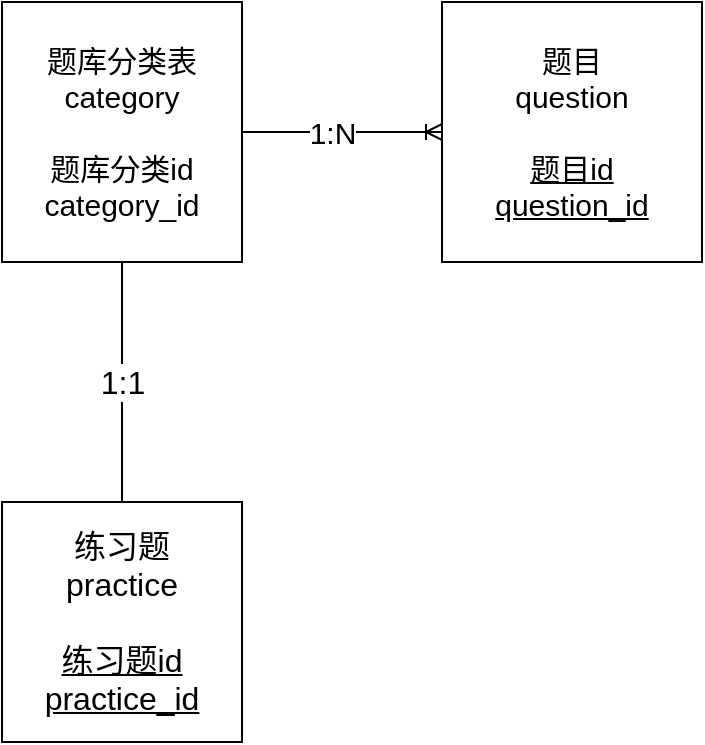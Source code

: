 <mxfile version="14.4.2" type="github">
  <diagram id="R2lEEEUBdFMjLlhIrx00" name="Page-1">
    <mxGraphModel dx="946" dy="613" grid="1" gridSize="10" guides="1" tooltips="1" connect="1" arrows="1" fold="1" page="1" pageScale="1" pageWidth="850" pageHeight="1100" math="0" shadow="0" extFonts="Permanent Marker^https://fonts.googleapis.com/css?family=Permanent+Marker">
      <root>
        <mxCell id="0" />
        <mxCell id="1" parent="0" />
        <mxCell id="poez0ldSHQT0EuFKXNPQ-9" value="题目&lt;br style=&quot;font-size: 15px;&quot;&gt;question&lt;br style=&quot;font-size: 15px;&quot;&gt;&lt;br style=&quot;font-size: 15px;&quot;&gt;&lt;u style=&quot;font-size: 15px;&quot;&gt;题目id&lt;br style=&quot;font-size: 15px;&quot;&gt;question_id&lt;/u&gt;" style="whiteSpace=wrap;html=1;align=center;fontSize=15;" vertex="1" parent="1">
          <mxGeometry x="450" y="150" width="130" height="130" as="geometry" />
        </mxCell>
        <mxCell id="poez0ldSHQT0EuFKXNPQ-10" value="题库分类表&lt;br style=&quot;font-size: 15px;&quot;&gt;category&lt;br style=&quot;font-size: 15px;&quot;&gt;&lt;br style=&quot;font-size: 15px;&quot;&gt;题库分类id&lt;br style=&quot;font-size: 15px;&quot;&gt;category_id" style="whiteSpace=wrap;html=1;align=center;fontSize=15;" vertex="1" parent="1">
          <mxGeometry x="230" y="150" width="120" height="130" as="geometry" />
        </mxCell>
        <mxCell id="poez0ldSHQT0EuFKXNPQ-12" value="练习题&lt;br style=&quot;font-size: 16px;&quot;&gt;practice&lt;br style=&quot;font-size: 16px;&quot;&gt;&lt;br style=&quot;font-size: 16px;&quot;&gt;&lt;u style=&quot;font-size: 16px;&quot;&gt;练习题id&lt;br style=&quot;font-size: 16px;&quot;&gt;practice_id&lt;/u&gt;" style="whiteSpace=wrap;html=1;align=center;fontSize=16;" vertex="1" parent="1">
          <mxGeometry x="230" y="400" width="120" height="120" as="geometry" />
        </mxCell>
        <mxCell id="poez0ldSHQT0EuFKXNPQ-13" value="" style="edgeStyle=entityRelationEdgeStyle;fontSize=12;html=1;endArrow=ERoneToMany;entryX=0;entryY=0.5;entryDx=0;entryDy=0;" edge="1" parent="1" source="poez0ldSHQT0EuFKXNPQ-10" target="poez0ldSHQT0EuFKXNPQ-9">
          <mxGeometry width="100" height="100" relative="1" as="geometry">
            <mxPoint x="400" y="410" as="sourcePoint" />
            <mxPoint x="500" y="310" as="targetPoint" />
          </mxGeometry>
        </mxCell>
        <mxCell id="poez0ldSHQT0EuFKXNPQ-14" value="1:N" style="edgeLabel;html=1;align=center;verticalAlign=middle;resizable=0;points=[];fontSize=15;" vertex="1" connectable="0" parent="poez0ldSHQT0EuFKXNPQ-13">
          <mxGeometry x="-0.467" y="1" relative="1" as="geometry">
            <mxPoint x="18" y="1" as="offset" />
          </mxGeometry>
        </mxCell>
        <mxCell id="poez0ldSHQT0EuFKXNPQ-16" value="1:1" style="endArrow=none;html=1;rounded=0;fontSize=16;entryX=0.5;entryY=1;entryDx=0;entryDy=0;exitX=0.5;exitY=0;exitDx=0;exitDy=0;" edge="1" parent="1" source="poez0ldSHQT0EuFKXNPQ-12" target="poez0ldSHQT0EuFKXNPQ-10">
          <mxGeometry relative="1" as="geometry">
            <mxPoint x="370" y="360" as="sourcePoint" />
            <mxPoint x="530" y="360" as="targetPoint" />
          </mxGeometry>
        </mxCell>
      </root>
    </mxGraphModel>
  </diagram>
</mxfile>
